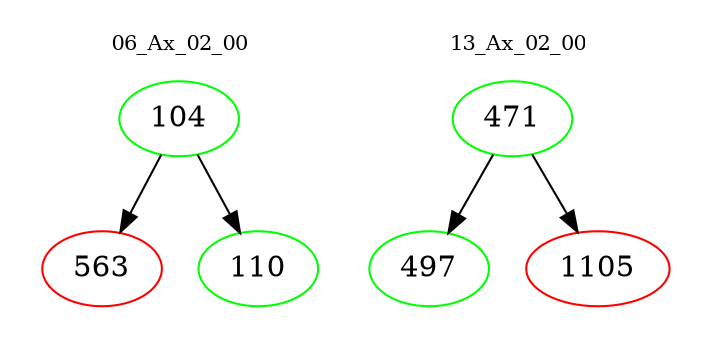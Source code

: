 digraph{
subgraph cluster_0 {
color = white
label = "06_Ax_02_00";
fontsize=10;
T0_104 [label="104", color="green"]
T0_104 -> T0_563 [color="black"]
T0_563 [label="563", color="red"]
T0_104 -> T0_110 [color="black"]
T0_110 [label="110", color="green"]
}
subgraph cluster_1 {
color = white
label = "13_Ax_02_00";
fontsize=10;
T1_471 [label="471", color="green"]
T1_471 -> T1_497 [color="black"]
T1_497 [label="497", color="green"]
T1_471 -> T1_1105 [color="black"]
T1_1105 [label="1105", color="red"]
}
}
